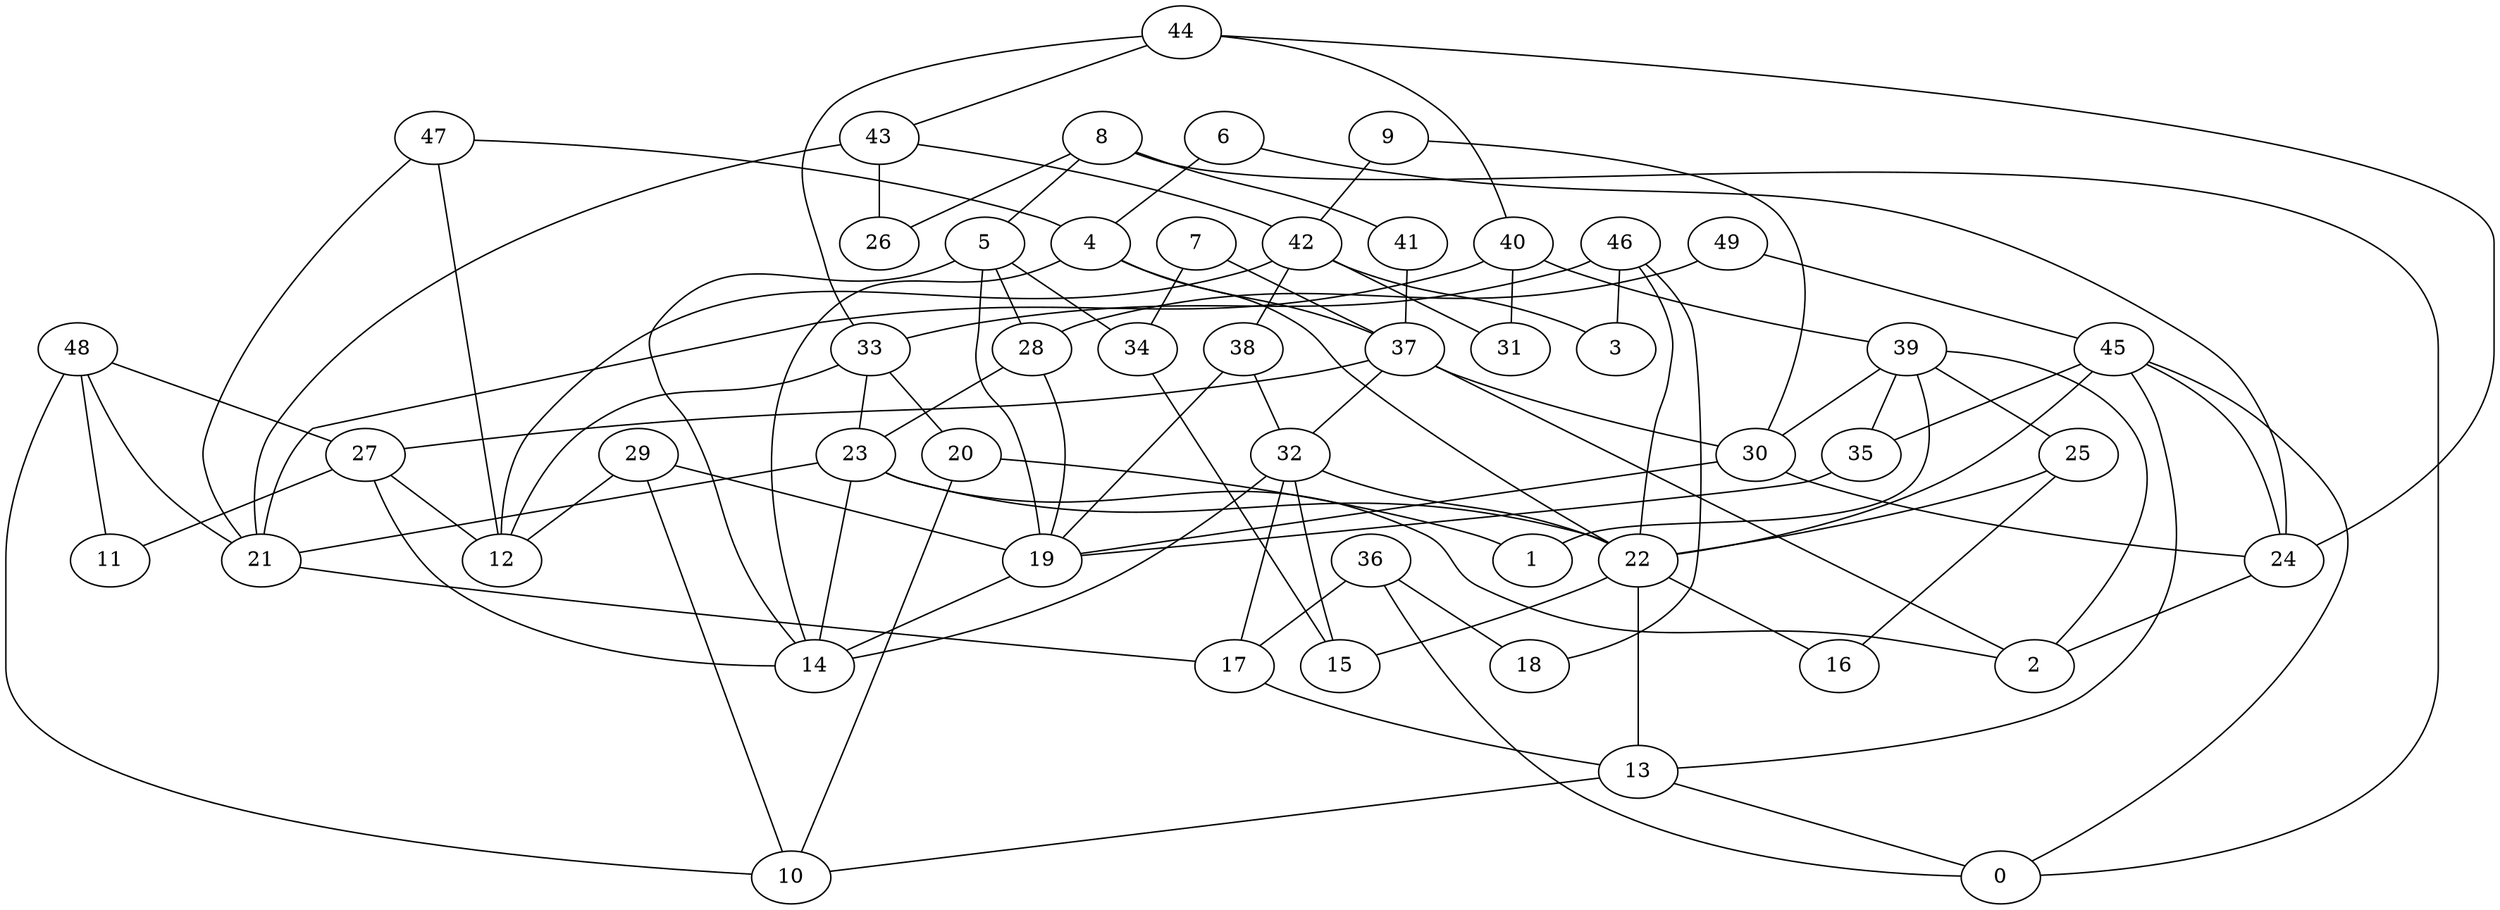 digraph GG_graph {

subgraph G_graph {
edge [color = black]
"13" -> "0" [dir = none]
"22" -> "15" [dir = none]
"22" -> "16" [dir = none]
"22" -> "13" [dir = none]
"17" -> "13" [dir = none]
"40" -> "31" [dir = none]
"40" -> "39" [dir = none]
"40" -> "21" [dir = none]
"46" -> "22" [dir = none]
"46" -> "33" [dir = none]
"46" -> "18" [dir = none]
"46" -> "3" [dir = none]
"23" -> "22" [dir = none]
"23" -> "2" [dir = none]
"23" -> "21" [dir = none]
"23" -> "14" [dir = none]
"21" -> "17" [dir = none]
"20" -> "10" [dir = none]
"20" -> "1" [dir = none]
"25" -> "22" [dir = none]
"25" -> "16" [dir = none]
"35" -> "19" [dir = none]
"27" -> "12" [dir = none]
"27" -> "14" [dir = none]
"27" -> "11" [dir = none]
"29" -> "10" [dir = none]
"29" -> "19" [dir = none]
"29" -> "12" [dir = none]
"19" -> "14" [dir = none]
"37" -> "30" [dir = none]
"37" -> "2" [dir = none]
"37" -> "27" [dir = none]
"37" -> "32" [dir = none]
"8" -> "41" [dir = none]
"8" -> "0" [dir = none]
"8" -> "5" [dir = none]
"8" -> "26" [dir = none]
"38" -> "19" [dir = none]
"38" -> "32" [dir = none]
"36" -> "0" [dir = none]
"36" -> "17" [dir = none]
"36" -> "18" [dir = none]
"43" -> "26" [dir = none]
"43" -> "42" [dir = none]
"5" -> "34" [dir = none]
"5" -> "14" [dir = none]
"5" -> "28" [dir = none]
"5" -> "19" [dir = none]
"48" -> "27" [dir = none]
"48" -> "11" [dir = none]
"48" -> "21" [dir = none]
"48" -> "10" [dir = none]
"39" -> "1" [dir = none]
"39" -> "35" [dir = none]
"39" -> "2" [dir = none]
"39" -> "30" [dir = none]
"39" -> "25" [dir = none]
"9" -> "30" [dir = none]
"9" -> "42" [dir = none]
"4" -> "14" [dir = none]
"4" -> "22" [dir = none]
"4" -> "37" [dir = none]
"24" -> "2" [dir = none]
"44" -> "33" [dir = none]
"44" -> "43" [dir = none]
"44" -> "40" [dir = none]
"44" -> "24" [dir = none]
"30" -> "24" [dir = none]
"30" -> "19" [dir = none]
"6" -> "4" [dir = none]
"6" -> "24" [dir = none]
"45" -> "22" [dir = none]
"45" -> "13" [dir = none]
"45" -> "35" [dir = none]
"45" -> "24" [dir = none]
"45" -> "0" [dir = none]
"41" -> "37" [dir = none]
"28" -> "19" [dir = none]
"28" -> "23" [dir = none]
"7" -> "37" [dir = none]
"7" -> "34" [dir = none]
"32" -> "17" [dir = none]
"32" -> "14" [dir = none]
"32" -> "15" [dir = none]
"32" -> "22" [dir = none]
"34" -> "15" [dir = none]
"47" -> "21" [dir = none]
"47" -> "4" [dir = none]
"47" -> "12" [dir = none]
"33" -> "23" [dir = none]
"33" -> "20" [dir = none]
"33" -> "12" [dir = none]
"42" -> "3" [dir = none]
"42" -> "38" [dir = none]
"42" -> "12" [dir = none]
"42" -> "31" [dir = none]
"49" -> "45" [dir = none]
"49" -> "28" [dir = none]
"43" -> "21" [dir = none]
"13" -> "10" [dir = none]
}

}
